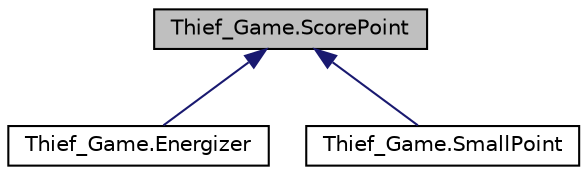 digraph "Thief_Game.ScorePoint"
{
 // LATEX_PDF_SIZE
  edge [fontname="Helvetica",fontsize="10",labelfontname="Helvetica",labelfontsize="10"];
  node [fontname="Helvetica",fontsize="10",shape=record];
  Node1 [label="Thief_Game.ScorePoint",height=0.2,width=0.4,color="black", fillcolor="grey75", style="filled", fontcolor="black",tooltip="Score point class init"];
  Node1 -> Node2 [dir="back",color="midnightblue",fontsize="10",style="solid",fontname="Helvetica"];
  Node2 [label="Thief_Game.Energizer",height=0.2,width=0.4,color="black", fillcolor="white", style="filled",URL="$class_thief___game_1_1_energizer.html",tooltip="Big coin init class"];
  Node1 -> Node3 [dir="back",color="midnightblue",fontsize="10",style="solid",fontname="Helvetica"];
  Node3 [label="Thief_Game.SmallPoint",height=0.2,width=0.4,color="black", fillcolor="white", style="filled",URL="$class_thief___game_1_1_small_point.html",tooltip="Small coin init class"];
}
